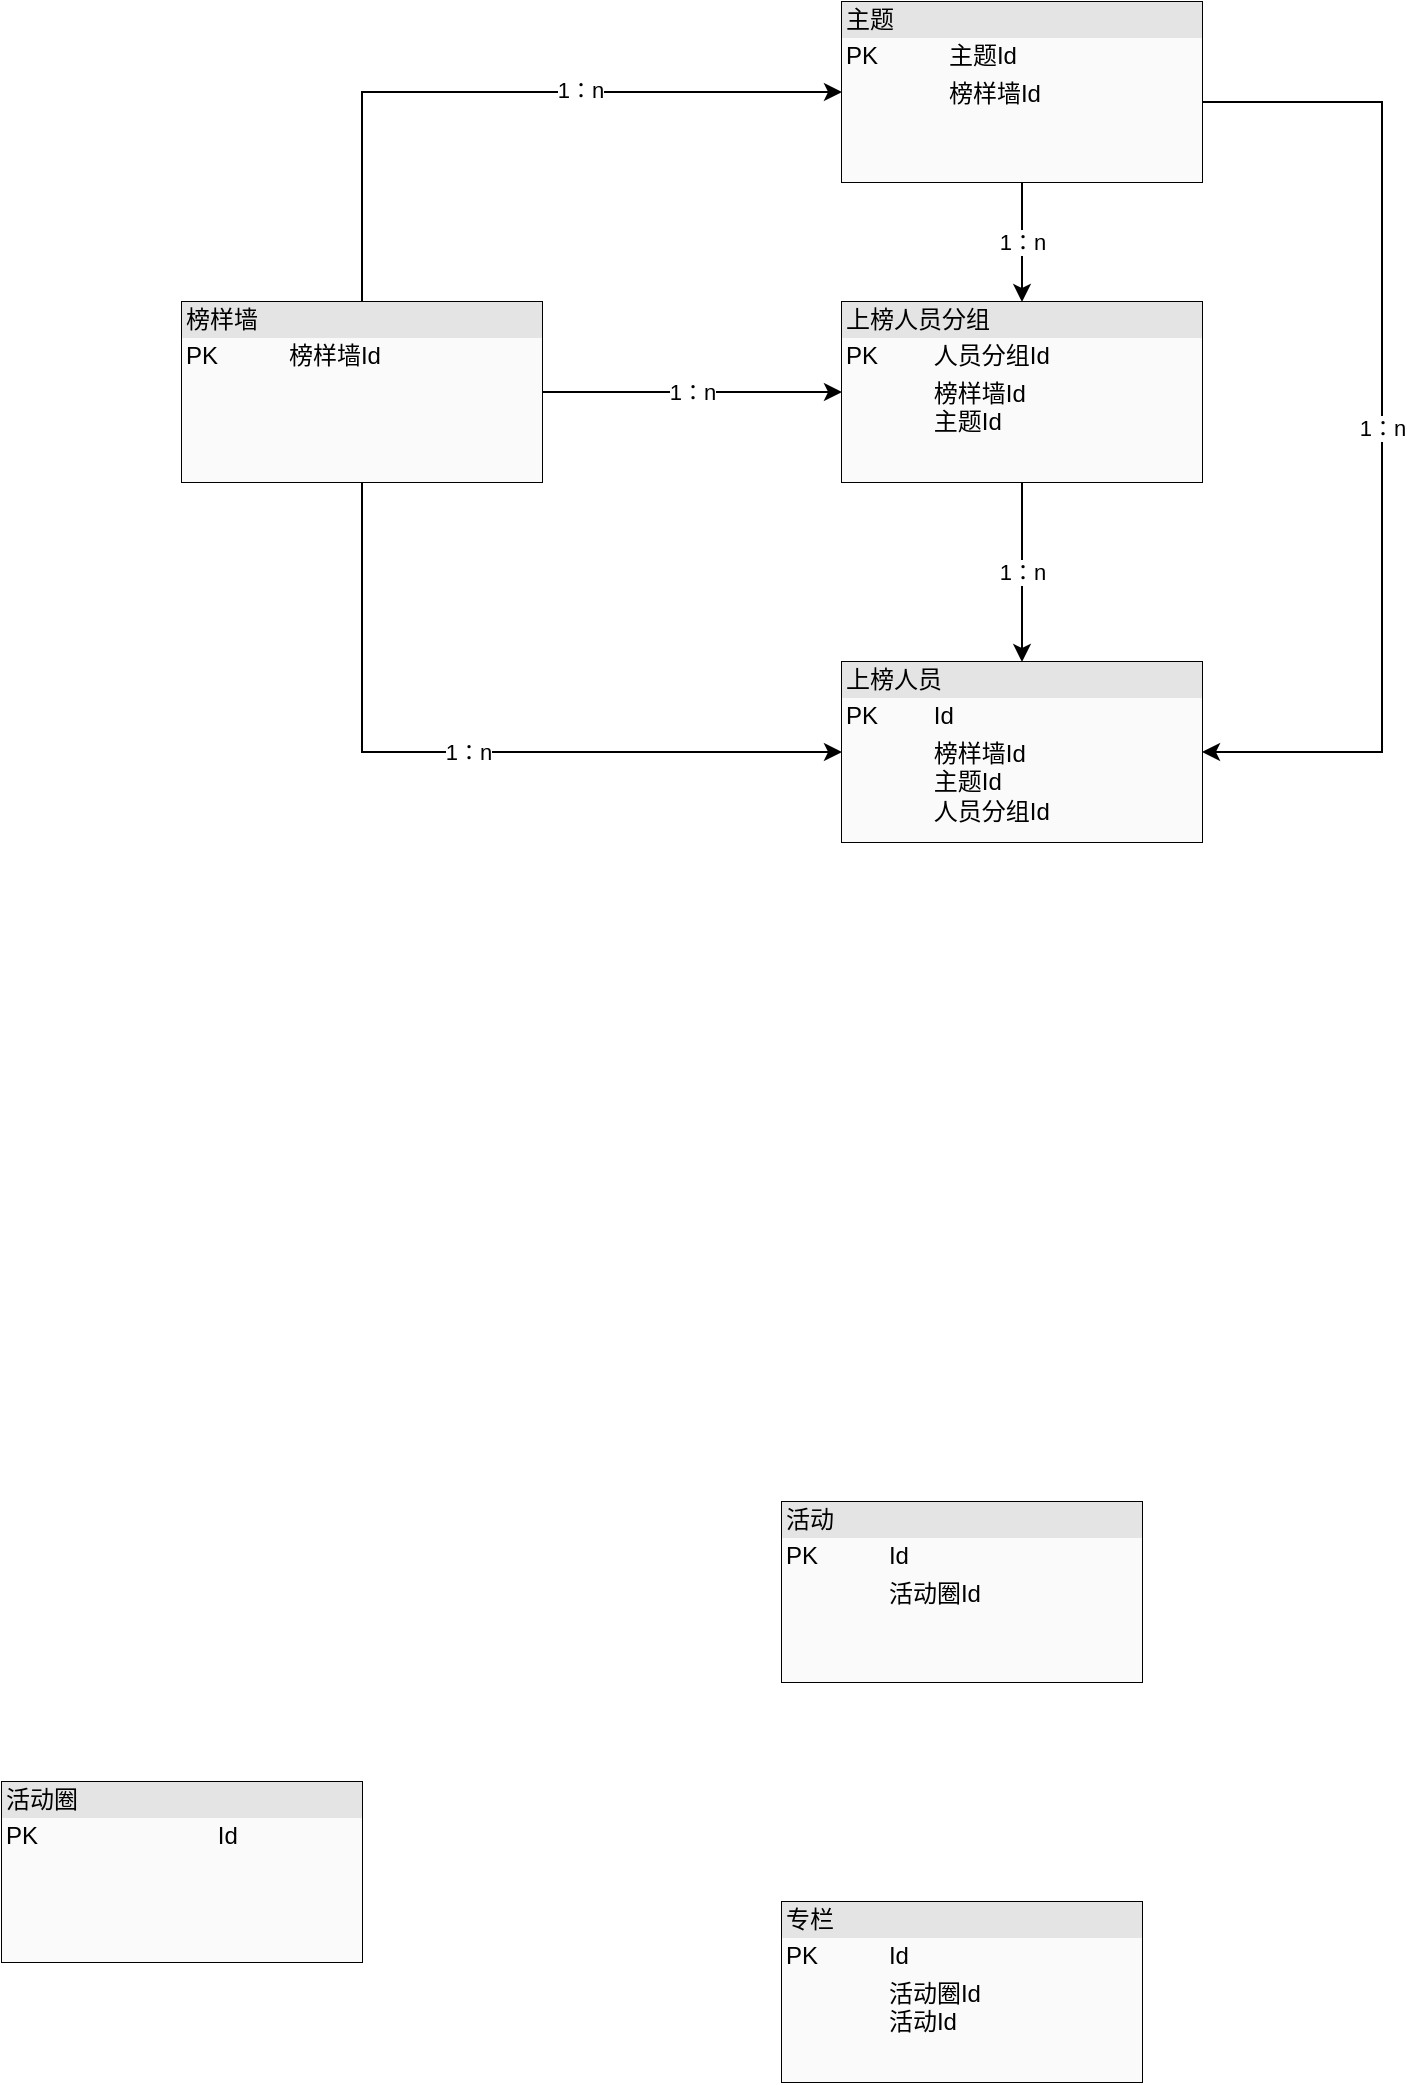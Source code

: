 <mxfile version="20.7.4" type="github">
  <diagram id="_yCclNhYavrccsSiJ5_n" name="第 1 页">
    <mxGraphModel dx="1050" dy="580" grid="1" gridSize="10" guides="1" tooltips="1" connect="1" arrows="1" fold="1" page="1" pageScale="1" pageWidth="300000" pageHeight="30000" math="0" shadow="0">
      <root>
        <mxCell id="0" />
        <mxCell id="1" parent="0" />
        <mxCell id="GE1TyS7wBmHGpNUDIyJN-11" style="edgeStyle=orthogonalEdgeStyle;rounded=0;orthogonalLoop=1;jettySize=auto;html=1;entryX=0;entryY=0.5;entryDx=0;entryDy=0;" edge="1" parent="1" source="GE1TyS7wBmHGpNUDIyJN-7" target="GE1TyS7wBmHGpNUDIyJN-8">
          <mxGeometry relative="1" as="geometry">
            <Array as="points">
              <mxPoint x="280" y="75" />
            </Array>
          </mxGeometry>
        </mxCell>
        <mxCell id="GE1TyS7wBmHGpNUDIyJN-12" value="1：n" style="edgeLabel;html=1;align=center;verticalAlign=middle;resizable=0;points=[];" vertex="1" connectable="0" parent="GE1TyS7wBmHGpNUDIyJN-11">
          <mxGeometry x="0.239" y="1" relative="1" as="geometry">
            <mxPoint as="offset" />
          </mxGeometry>
        </mxCell>
        <mxCell id="GE1TyS7wBmHGpNUDIyJN-13" value="1：n" style="edgeStyle=orthogonalEdgeStyle;rounded=0;orthogonalLoop=1;jettySize=auto;html=1;" edge="1" parent="1" source="GE1TyS7wBmHGpNUDIyJN-7" target="GE1TyS7wBmHGpNUDIyJN-9">
          <mxGeometry relative="1" as="geometry" />
        </mxCell>
        <mxCell id="GE1TyS7wBmHGpNUDIyJN-14" value="1：n" style="edgeStyle=orthogonalEdgeStyle;rounded=0;orthogonalLoop=1;jettySize=auto;html=1;entryX=0;entryY=0.5;entryDx=0;entryDy=0;" edge="1" parent="1" source="GE1TyS7wBmHGpNUDIyJN-7" target="GE1TyS7wBmHGpNUDIyJN-10">
          <mxGeometry relative="1" as="geometry">
            <Array as="points">
              <mxPoint x="280" y="405" />
            </Array>
          </mxGeometry>
        </mxCell>
        <mxCell id="GE1TyS7wBmHGpNUDIyJN-7" value="&lt;div style=&quot;box-sizing:border-box;width:100%;background:#e4e4e4;padding:2px;&quot;&gt;榜样墙&lt;/div&gt;&lt;table style=&quot;width:100%;font-size:1em;&quot; cellpadding=&quot;2&quot; cellspacing=&quot;0&quot;&gt;&lt;tbody&gt;&lt;tr&gt;&lt;td&gt;PK&lt;/td&gt;&lt;td&gt;榜样墙Id&lt;/td&gt;&lt;/tr&gt;&lt;tr&gt;&lt;td&gt;&lt;br&gt;&lt;/td&gt;&lt;td&gt;&lt;br&gt;&lt;/td&gt;&lt;/tr&gt;&lt;tr&gt;&lt;td&gt;&lt;/td&gt;&lt;td&gt;&lt;br&gt;&lt;/td&gt;&lt;/tr&gt;&lt;/tbody&gt;&lt;/table&gt;" style="verticalAlign=top;align=left;overflow=fill;html=1;labelBackgroundColor=#fafafa;" vertex="1" parent="1">
          <mxGeometry x="190" y="180" width="180" height="90" as="geometry" />
        </mxCell>
        <mxCell id="GE1TyS7wBmHGpNUDIyJN-15" value="1：n" style="edgeStyle=orthogonalEdgeStyle;rounded=0;orthogonalLoop=1;jettySize=auto;html=1;" edge="1" parent="1" source="GE1TyS7wBmHGpNUDIyJN-8" target="GE1TyS7wBmHGpNUDIyJN-9">
          <mxGeometry relative="1" as="geometry" />
        </mxCell>
        <mxCell id="GE1TyS7wBmHGpNUDIyJN-19" value="1：n" style="edgeStyle=orthogonalEdgeStyle;rounded=0;orthogonalLoop=1;jettySize=auto;html=1;entryX=1;entryY=0.5;entryDx=0;entryDy=0;" edge="1" parent="1" source="GE1TyS7wBmHGpNUDIyJN-8" target="GE1TyS7wBmHGpNUDIyJN-10">
          <mxGeometry relative="1" as="geometry">
            <mxPoint x="890" y="80" as="targetPoint" />
            <Array as="points">
              <mxPoint x="790" y="80" />
              <mxPoint x="790" y="405" />
            </Array>
          </mxGeometry>
        </mxCell>
        <mxCell id="GE1TyS7wBmHGpNUDIyJN-8" value="&lt;div style=&quot;box-sizing:border-box;width:100%;background:#e4e4e4;padding:2px;&quot;&gt;主题&lt;/div&gt;&lt;table style=&quot;width:100%;font-size:1em;&quot; cellpadding=&quot;2&quot; cellspacing=&quot;0&quot;&gt;&lt;tbody&gt;&lt;tr&gt;&lt;td&gt;PK&lt;/td&gt;&lt;td&gt;主题Id&lt;/td&gt;&lt;/tr&gt;&lt;tr&gt;&lt;td&gt;&lt;br&gt;&lt;/td&gt;&lt;td&gt;榜样墙Id&lt;/td&gt;&lt;/tr&gt;&lt;tr&gt;&lt;td&gt;&lt;/td&gt;&lt;td&gt;&lt;br&gt;&lt;/td&gt;&lt;/tr&gt;&lt;/tbody&gt;&lt;/table&gt;" style="verticalAlign=top;align=left;overflow=fill;html=1;labelBackgroundColor=#fafafa;" vertex="1" parent="1">
          <mxGeometry x="520" y="30" width="180" height="90" as="geometry" />
        </mxCell>
        <mxCell id="GE1TyS7wBmHGpNUDIyJN-16" value="1：n" style="edgeStyle=orthogonalEdgeStyle;rounded=0;orthogonalLoop=1;jettySize=auto;html=1;" edge="1" parent="1" source="GE1TyS7wBmHGpNUDIyJN-9" target="GE1TyS7wBmHGpNUDIyJN-10">
          <mxGeometry relative="1" as="geometry" />
        </mxCell>
        <mxCell id="GE1TyS7wBmHGpNUDIyJN-9" value="&lt;div style=&quot;box-sizing:border-box;width:100%;background:#e4e4e4;padding:2px;&quot;&gt;上榜人员分组&lt;/div&gt;&lt;table style=&quot;width:100%;font-size:1em;&quot; cellpadding=&quot;2&quot; cellspacing=&quot;0&quot;&gt;&lt;tbody&gt;&lt;tr&gt;&lt;td&gt;PK&lt;/td&gt;&lt;td&gt;人员分组Id&lt;/td&gt;&lt;/tr&gt;&lt;tr&gt;&lt;td&gt;&lt;br&gt;&lt;/td&gt;&lt;td&gt;榜样墙Id&lt;br&gt;主题Id&lt;/td&gt;&lt;/tr&gt;&lt;tr&gt;&lt;td&gt;&lt;/td&gt;&lt;td&gt;&lt;br&gt;&lt;/td&gt;&lt;/tr&gt;&lt;/tbody&gt;&lt;/table&gt;" style="verticalAlign=top;align=left;overflow=fill;html=1;labelBackgroundColor=#fafafa;" vertex="1" parent="1">
          <mxGeometry x="520" y="180" width="180" height="90" as="geometry" />
        </mxCell>
        <mxCell id="GE1TyS7wBmHGpNUDIyJN-10" value="&lt;div style=&quot;box-sizing:border-box;width:100%;background:#e4e4e4;padding:2px;&quot;&gt;上榜人员&lt;/div&gt;&lt;table style=&quot;width:100%;font-size:1em;&quot; cellpadding=&quot;2&quot; cellspacing=&quot;0&quot;&gt;&lt;tbody&gt;&lt;tr&gt;&lt;td&gt;PK&lt;/td&gt;&lt;td&gt;Id&lt;/td&gt;&lt;/tr&gt;&lt;tr&gt;&lt;td&gt;&lt;br&gt;&lt;/td&gt;&lt;td&gt;榜样墙Id&lt;br&gt;主题Id&lt;br&gt;人员分组Id&lt;/td&gt;&lt;/tr&gt;&lt;tr&gt;&lt;td&gt;&lt;/td&gt;&lt;td&gt;&lt;br&gt;&lt;/td&gt;&lt;/tr&gt;&lt;/tbody&gt;&lt;/table&gt;" style="verticalAlign=top;align=left;overflow=fill;html=1;labelBackgroundColor=#fafafa;" vertex="1" parent="1">
          <mxGeometry x="520" y="360" width="180" height="90" as="geometry" />
        </mxCell>
        <mxCell id="GE1TyS7wBmHGpNUDIyJN-20" value="&lt;div style=&quot;box-sizing:border-box;width:100%;background:#e4e4e4;padding:2px;&quot;&gt;活动圈&lt;/div&gt;&lt;table style=&quot;width:100%;font-size:1em;&quot; cellpadding=&quot;2&quot; cellspacing=&quot;0&quot;&gt;&lt;tbody&gt;&lt;tr&gt;&lt;td&gt;PK&lt;/td&gt;&lt;td&gt;Id&lt;/td&gt;&lt;/tr&gt;&lt;tr&gt;&lt;td&gt;&lt;br&gt;&lt;/td&gt;&lt;td&gt;&lt;br&gt;&lt;/td&gt;&lt;/tr&gt;&lt;tr&gt;&lt;td&gt;&lt;/td&gt;&lt;td&gt;&lt;br&gt;&lt;/td&gt;&lt;/tr&gt;&lt;/tbody&gt;&lt;/table&gt;" style="verticalAlign=top;align=left;overflow=fill;html=1;labelBackgroundColor=#fafafa;" vertex="1" parent="1">
          <mxGeometry x="100" y="920" width="180" height="90" as="geometry" />
        </mxCell>
        <mxCell id="GE1TyS7wBmHGpNUDIyJN-21" value="&lt;div style=&quot;box-sizing:border-box;width:100%;background:#e4e4e4;padding:2px;&quot;&gt;活动&lt;/div&gt;&lt;table style=&quot;width:100%;font-size:1em;&quot; cellpadding=&quot;2&quot; cellspacing=&quot;0&quot;&gt;&lt;tbody&gt;&lt;tr&gt;&lt;td&gt;PK&lt;/td&gt;&lt;td&gt;Id&lt;/td&gt;&lt;/tr&gt;&lt;tr&gt;&lt;td&gt;&lt;br&gt;&lt;/td&gt;&lt;td&gt;活动圈Id&lt;/td&gt;&lt;/tr&gt;&lt;tr&gt;&lt;td&gt;&lt;/td&gt;&lt;td&gt;&lt;br&gt;&lt;/td&gt;&lt;/tr&gt;&lt;/tbody&gt;&lt;/table&gt;" style="verticalAlign=top;align=left;overflow=fill;html=1;labelBackgroundColor=#fafafa;" vertex="1" parent="1">
          <mxGeometry x="490" y="780" width="180" height="90" as="geometry" />
        </mxCell>
        <mxCell id="GE1TyS7wBmHGpNUDIyJN-22" value="&lt;div style=&quot;box-sizing:border-box;width:100%;background:#e4e4e4;padding:2px;&quot;&gt;专栏&lt;/div&gt;&lt;table style=&quot;width:100%;font-size:1em;&quot; cellpadding=&quot;2&quot; cellspacing=&quot;0&quot;&gt;&lt;tbody&gt;&lt;tr&gt;&lt;td&gt;PK&lt;/td&gt;&lt;td&gt;Id&lt;/td&gt;&lt;/tr&gt;&lt;tr&gt;&lt;td&gt;&lt;br&gt;&lt;/td&gt;&lt;td&gt;活动圈Id&lt;br&gt;活动Id&lt;/td&gt;&lt;/tr&gt;&lt;tr&gt;&lt;td&gt;&lt;/td&gt;&lt;td&gt;&lt;br&gt;&lt;/td&gt;&lt;/tr&gt;&lt;/tbody&gt;&lt;/table&gt;" style="verticalAlign=top;align=left;overflow=fill;html=1;labelBackgroundColor=#fafafa;" vertex="1" parent="1">
          <mxGeometry x="490" y="980" width="180" height="90" as="geometry" />
        </mxCell>
      </root>
    </mxGraphModel>
  </diagram>
</mxfile>
